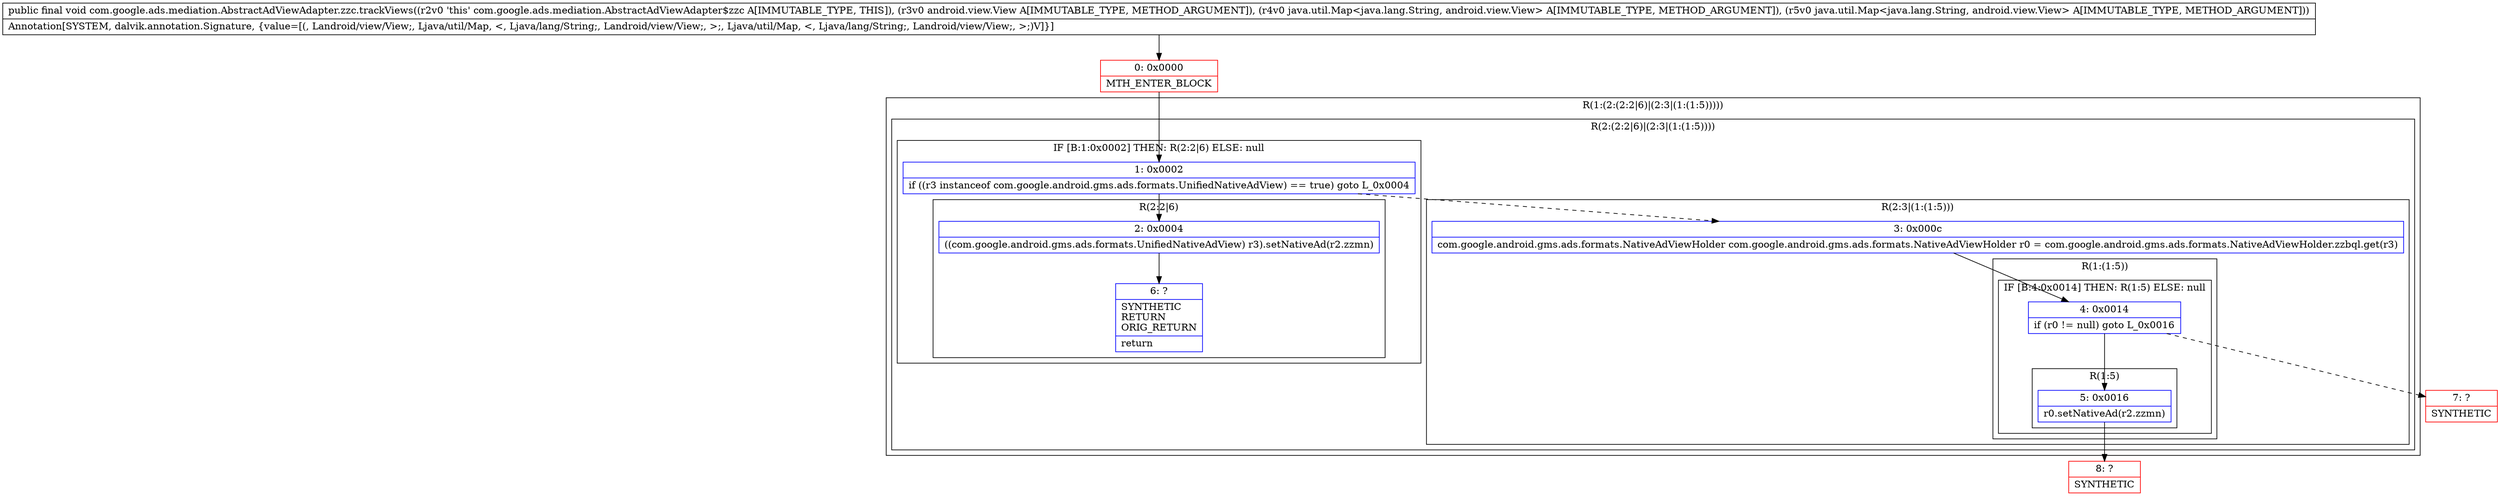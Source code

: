 digraph "CFG forcom.google.ads.mediation.AbstractAdViewAdapter.zzc.trackViews(Landroid\/view\/View;Ljava\/util\/Map;Ljava\/util\/Map;)V" {
subgraph cluster_Region_164520769 {
label = "R(1:(2:(2:2|6)|(2:3|(1:(1:5)))))";
node [shape=record,color=blue];
subgraph cluster_Region_424555808 {
label = "R(2:(2:2|6)|(2:3|(1:(1:5))))";
node [shape=record,color=blue];
subgraph cluster_IfRegion_1916057314 {
label = "IF [B:1:0x0002] THEN: R(2:2|6) ELSE: null";
node [shape=record,color=blue];
Node_1 [shape=record,label="{1\:\ 0x0002|if ((r3 instanceof com.google.android.gms.ads.formats.UnifiedNativeAdView) == true) goto L_0x0004\l}"];
subgraph cluster_Region_494087333 {
label = "R(2:2|6)";
node [shape=record,color=blue];
Node_2 [shape=record,label="{2\:\ 0x0004|((com.google.android.gms.ads.formats.UnifiedNativeAdView) r3).setNativeAd(r2.zzmn)\l}"];
Node_6 [shape=record,label="{6\:\ ?|SYNTHETIC\lRETURN\lORIG_RETURN\l|return\l}"];
}
}
subgraph cluster_Region_1956248204 {
label = "R(2:3|(1:(1:5)))";
node [shape=record,color=blue];
Node_3 [shape=record,label="{3\:\ 0x000c|com.google.android.gms.ads.formats.NativeAdViewHolder com.google.android.gms.ads.formats.NativeAdViewHolder r0 = com.google.android.gms.ads.formats.NativeAdViewHolder.zzbql.get(r3)\l}"];
subgraph cluster_Region_1734184993 {
label = "R(1:(1:5))";
node [shape=record,color=blue];
subgraph cluster_IfRegion_1844701932 {
label = "IF [B:4:0x0014] THEN: R(1:5) ELSE: null";
node [shape=record,color=blue];
Node_4 [shape=record,label="{4\:\ 0x0014|if (r0 != null) goto L_0x0016\l}"];
subgraph cluster_Region_343588350 {
label = "R(1:5)";
node [shape=record,color=blue];
Node_5 [shape=record,label="{5\:\ 0x0016|r0.setNativeAd(r2.zzmn)\l}"];
}
}
}
}
}
}
Node_0 [shape=record,color=red,label="{0\:\ 0x0000|MTH_ENTER_BLOCK\l}"];
Node_7 [shape=record,color=red,label="{7\:\ ?|SYNTHETIC\l}"];
Node_8 [shape=record,color=red,label="{8\:\ ?|SYNTHETIC\l}"];
MethodNode[shape=record,label="{public final void com.google.ads.mediation.AbstractAdViewAdapter.zzc.trackViews((r2v0 'this' com.google.ads.mediation.AbstractAdViewAdapter$zzc A[IMMUTABLE_TYPE, THIS]), (r3v0 android.view.View A[IMMUTABLE_TYPE, METHOD_ARGUMENT]), (r4v0 java.util.Map\<java.lang.String, android.view.View\> A[IMMUTABLE_TYPE, METHOD_ARGUMENT]), (r5v0 java.util.Map\<java.lang.String, android.view.View\> A[IMMUTABLE_TYPE, METHOD_ARGUMENT]))  | Annotation[SYSTEM, dalvik.annotation.Signature, \{value=[(, Landroid\/view\/View;, Ljava\/util\/Map, \<, Ljava\/lang\/String;, Landroid\/view\/View;, \>;, Ljava\/util\/Map, \<, Ljava\/lang\/String;, Landroid\/view\/View;, \>;)V]\}]\l}"];
MethodNode -> Node_0;
Node_1 -> Node_2;
Node_1 -> Node_3[style=dashed];
Node_2 -> Node_6;
Node_3 -> Node_4;
Node_4 -> Node_5;
Node_4 -> Node_7[style=dashed];
Node_5 -> Node_8;
Node_0 -> Node_1;
}


